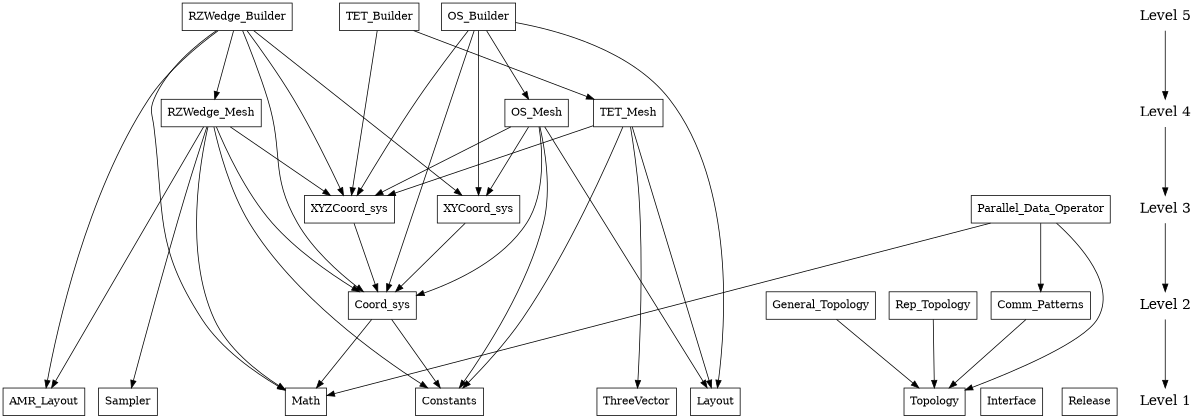 digraph mc_package_level {
    /* graph attributes */
    center=1;
    size="8,14";
    ranksep=1.25;

    /* nodes */
    node0 [shape=box, label="AMR_Layout"];
    node1 [shape=box, label="Constants"];
    node2 [shape=box, label="TET_Mesh"];
    node3 [shape=box, label="Coord_sys"];
    node4 [shape=box, label="XYCoord_sys"];
    node5 [shape=box, label="Interface"];
    node6 [shape=box, label="RZWedge_Builder"];
    node7 [shape=box, label="XYZCoord_sys"];
    node8 [shape=box, label="Release"];
    node9 [shape=box, label="TET_Builder"];
    node10 [shape=box, label="OS_Mesh"];
    node11 [shape=box, label="Comm_Patterns"];
    node12 [shape=box, label="General_Topology"];
    node13 [shape=box, label="Topology"];
    node14 [shape=box, label="Parallel_Data_Operator"];
    node15 [shape=box, label="Rep_Topology"];
    node16 [shape=box, label="ThreeVector"];
    node17 [shape=box, label="OS_Builder"];
    node18 [shape=box, label="Layout"];
    node19 [shape=box, label="Sampler"];
    node20 [shape=box, label="Math"];
    node21 [shape=box, label="RZWedge_Mesh"];

    /* level dependencies */
    node0 -> {};
    node1 -> {};
    node2 -> { node1  node16  node7  node18 };
    node3 -> { node1  node20 };
    node4 -> { node3 };
    node5 -> {};
    node6 -> { node4  node7  node20  node3  node0  node21 };
    node7 -> { node3 };
    node8 -> {};
    node9 -> { node2  node7 };
    node10 -> { node4  node7  node1  node3  node18 };
    node11 -> { node13 };
    node12 -> { node13 };
    node13 -> {};
    node14 -> { node20  node13  node11 };
    node15 -> { node13 };
    node16 -> {};
    node17 -> { node4  node7  node3  node18  node10 };
    node18 -> {};
    node19 -> {};
    node20 -> {};
    node21 -> { node7  node1  node3  node0  node20  node1  node19 };

    /* Levels */
    l5 [shape=plaintext, label="Level 5", fontsize=18];
    l4 [shape=plaintext, label="Level 4", fontsize=18];
    l3 [shape=plaintext, label="Level 3", fontsize=18];
    l2 [shape=plaintext, label="Level 2", fontsize=18];
    l1 [shape=plaintext, label="Level 1", fontsize=18];

    l5 -> l4 -> l3 -> l2 -> l1

    {rank=same; l1 node0 node1 node5 node8 node13 node16 node18 node19 node20};
    {rank=same; l2 node3 node11 node12 node15};
    {rank=same; l3 node4 node7 node14};
    {rank=same; l4 node2 node10 node21};
    {rank=same; l5 node6 node9 node17};

}